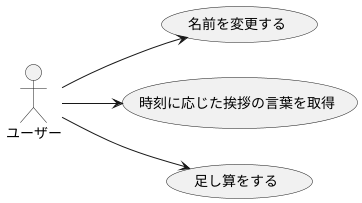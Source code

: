 @startuml RoboDogユースケース図
left to right direction
actor "ユーザー" 

ユーザー --> (名前を変更する)
ユーザー --> (時刻に応じた挨拶の言葉を取得)
ユーザー --> (足し算をする)

@enduml